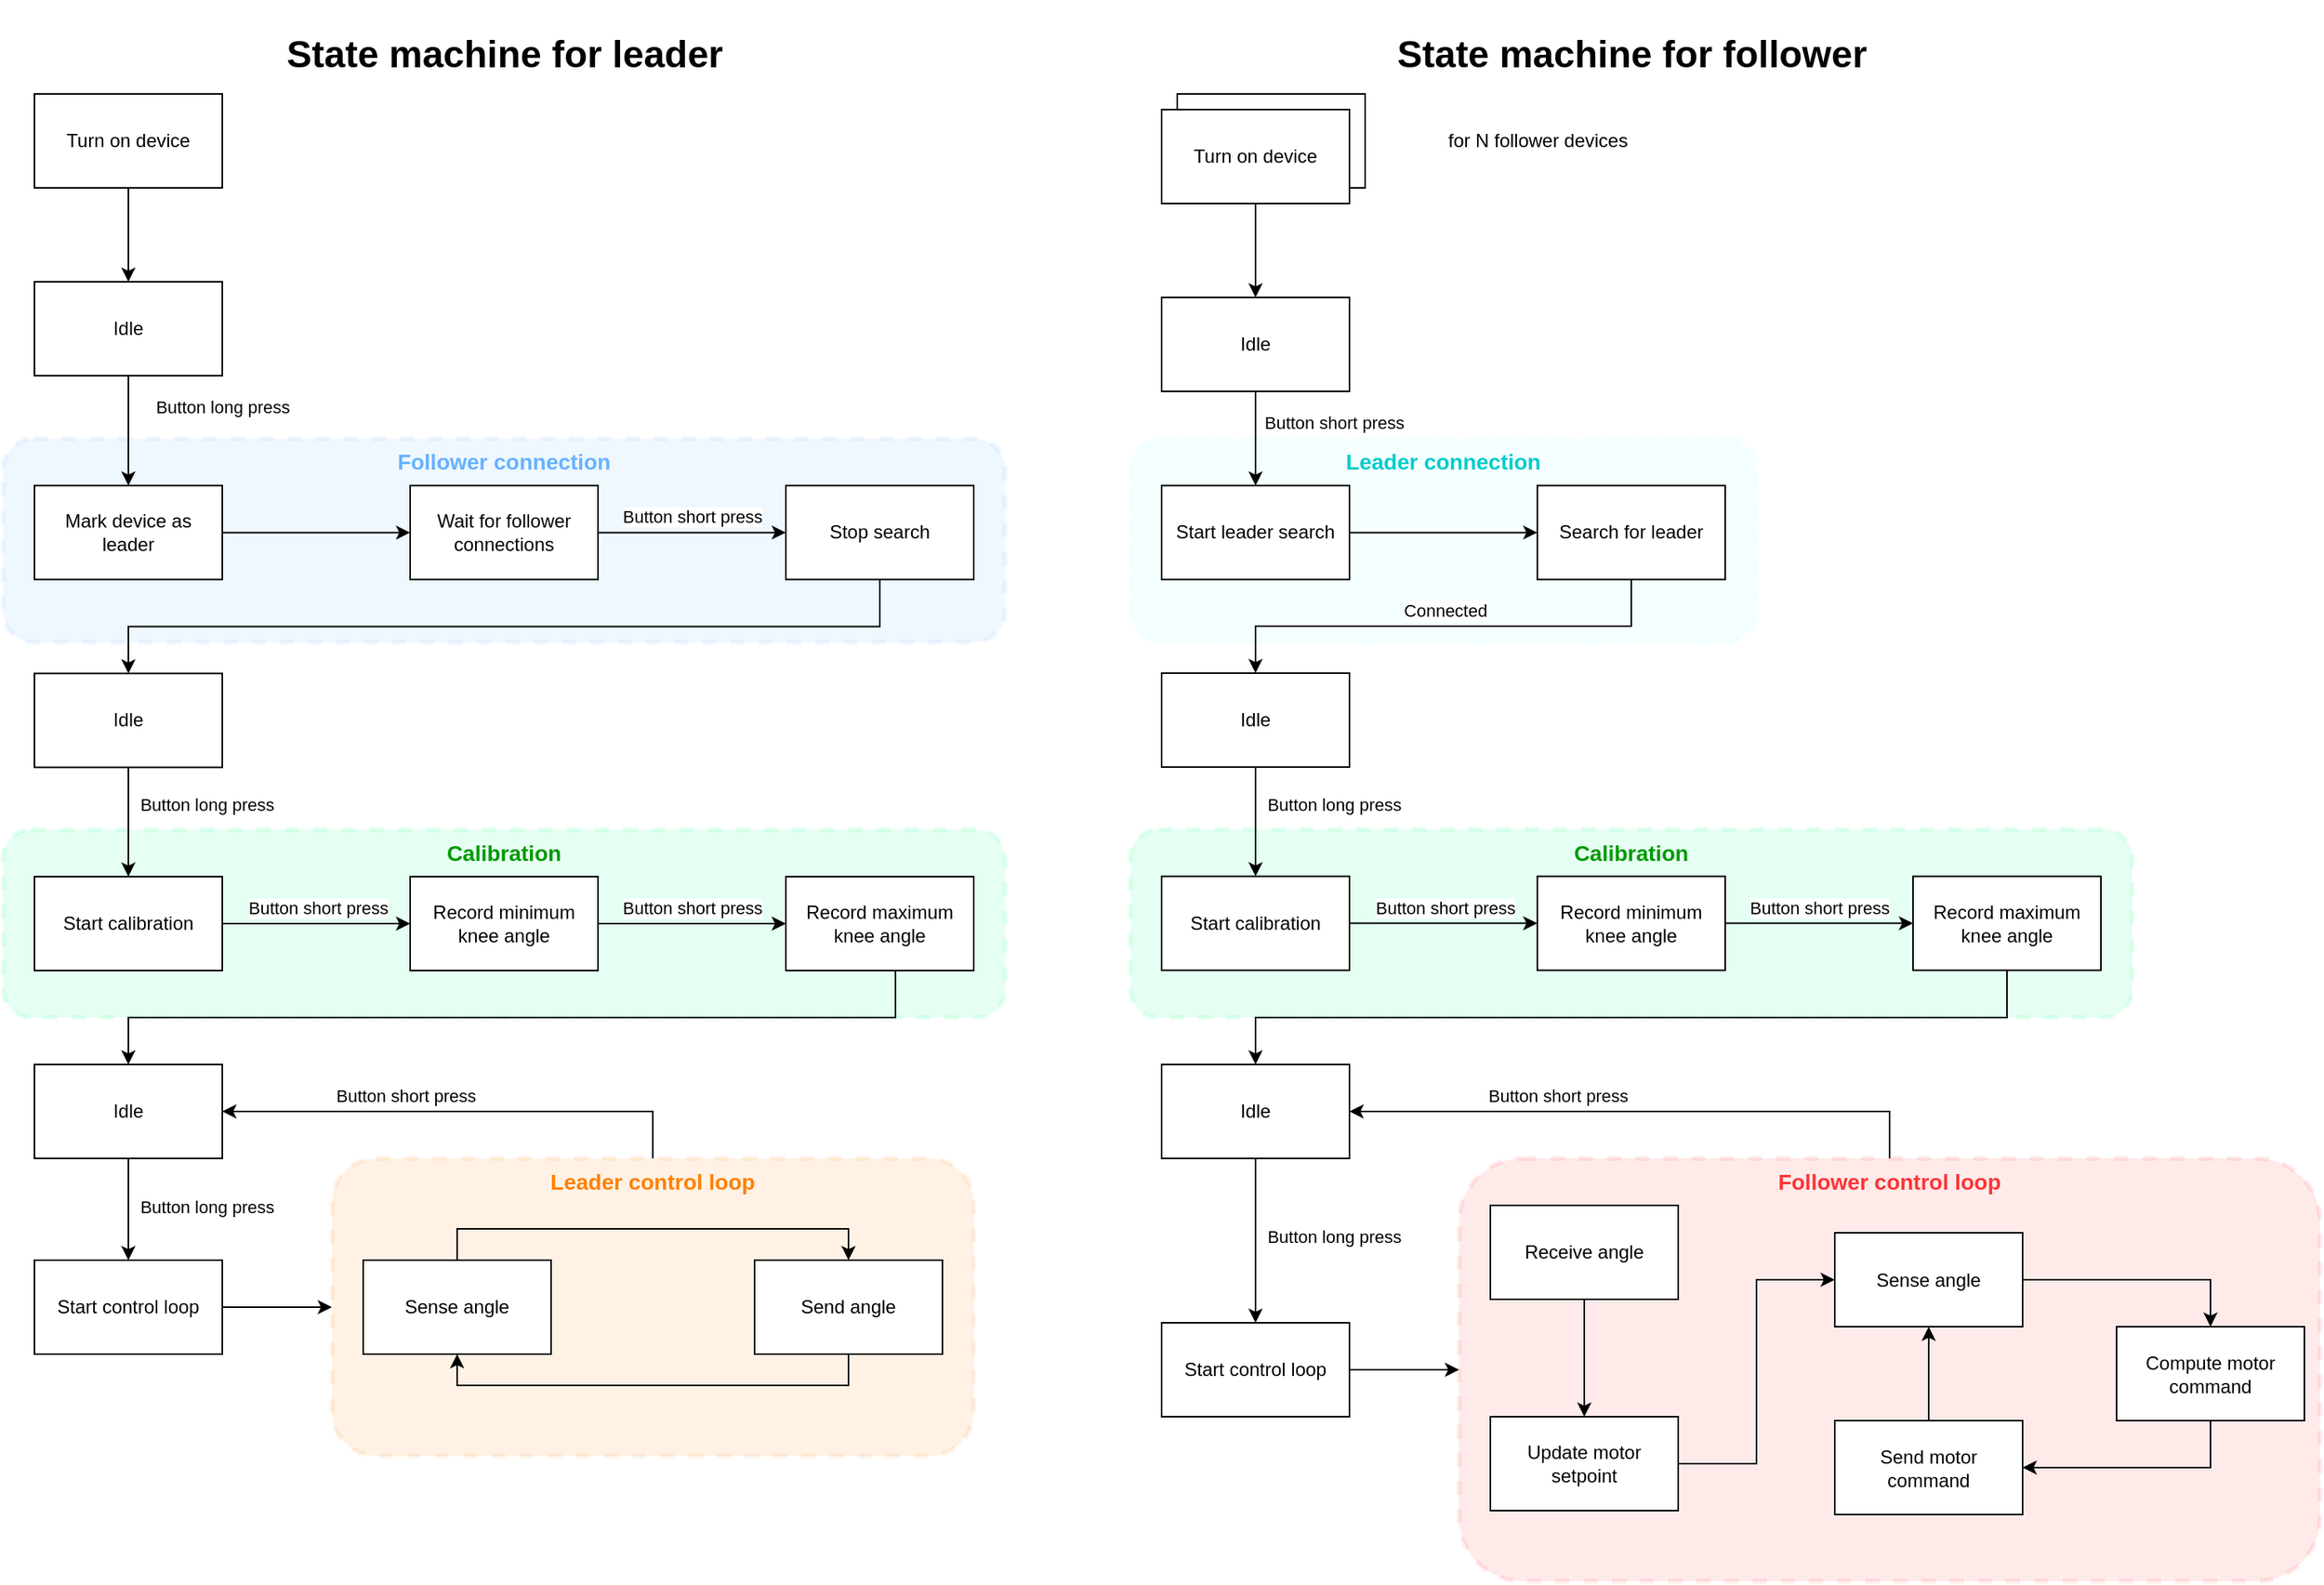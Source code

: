 <mxfile version="22.0.3" type="device">
  <diagram name="Page-1" id="IgUF1jcxgYWmmzJTOZf6">
    <mxGraphModel dx="1434" dy="844" grid="1" gridSize="10" guides="1" tooltips="1" connect="1" arrows="1" fold="1" page="1" pageScale="1" pageWidth="1600" pageHeight="900" math="0" shadow="0">
      <root>
        <mxCell id="0" />
        <mxCell id="1" parent="0" />
        <mxCell id="MhkVD2e0WY2l8JwFdNr9-91" value="Follower control loop" style="rounded=1;whiteSpace=wrap;html=1;fillColor=#FF3333;strokeColor=#FF3333;strokeWidth=3;dashed=1;align=center;verticalAlign=top;fontStyle=1;fontSize=14;fontColor=#FF3333;fillStyle=auto;glass=0;shadow=0;opacity=10;" parent="1" vertex="1">
          <mxGeometry x="990" y="760" width="550" height="270" as="geometry" />
        </mxCell>
        <mxCell id="MhkVD2e0WY2l8JwFdNr9-88" value="&lt;font&gt;Leader connection&lt;/font&gt;" style="rounded=1;whiteSpace=wrap;html=1;fillColor=#99FFFF;strokeColor=#99FFFF;strokeWidth=3;dashed=1;align=center;verticalAlign=top;fontStyle=1;fontSize=14;fontColor=#00CCCC;fillStyle=auto;glass=0;shadow=0;opacity=10;" parent="1" vertex="1">
          <mxGeometry x="780" y="300.19" width="400" height="130" as="geometry" />
        </mxCell>
        <mxCell id="MhkVD2e0WY2l8JwFdNr9-58" value="&lt;font color=&quot;#009900&quot;&gt;Calibration&lt;/font&gt;" style="rounded=1;whiteSpace=wrap;html=1;fillColor=#00FF80;strokeColor=#00FF80;strokeWidth=3;dashed=1;align=center;verticalAlign=top;fontStyle=1;fontSize=14;fontColor=#00FF80;fillStyle=auto;glass=0;shadow=0;opacity=10;" parent="1" vertex="1">
          <mxGeometry x="60" y="550" width="640" height="120" as="geometry" />
        </mxCell>
        <mxCell id="MhkVD2e0WY2l8JwFdNr9-60" value="&lt;font color=&quot;#66b2ff&quot;&gt;Follower connection&lt;/font&gt;" style="rounded=1;whiteSpace=wrap;html=1;fillColor=#66B2FF;strokeColor=#66B2FF;strokeWidth=3;dashed=1;align=center;verticalAlign=top;fontStyle=1;fontSize=14;fontColor=#00FF80;fillStyle=auto;glass=0;shadow=0;opacity=10;" parent="1" vertex="1">
          <mxGeometry x="60" y="300.19" width="640" height="130" as="geometry" />
        </mxCell>
        <mxCell id="MhkVD2e0WY2l8JwFdNr9-62" style="edgeStyle=orthogonalEdgeStyle;rounded=0;orthogonalLoop=1;jettySize=auto;html=1;entryX=1;entryY=0.5;entryDx=0;entryDy=0;exitX=0.5;exitY=0;exitDx=0;exitDy=0;" parent="1" source="MhkVD2e0WY2l8JwFdNr9-55" target="MhkVD2e0WY2l8JwFdNr9-40" edge="1">
          <mxGeometry relative="1" as="geometry">
            <Array as="points">
              <mxPoint x="475" y="730" />
            </Array>
          </mxGeometry>
        </mxCell>
        <mxCell id="MhkVD2e0WY2l8JwFdNr9-64" value="Button short press" style="edgeLabel;html=1;align=center;verticalAlign=middle;resizable=0;points=[];" parent="MhkVD2e0WY2l8JwFdNr9-62" vertex="1" connectable="0">
          <mxGeometry x="0.566" y="5" relative="1" as="geometry">
            <mxPoint x="51" y="-15" as="offset" />
          </mxGeometry>
        </mxCell>
        <mxCell id="MhkVD2e0WY2l8JwFdNr9-55" value="Leader control loop" style="rounded=1;whiteSpace=wrap;html=1;fillColor=#FF8000;strokeColor=#FF8000;strokeWidth=3;dashed=1;align=center;verticalAlign=top;fontStyle=1;fontSize=14;fontColor=#FF8000;fillStyle=auto;glass=0;shadow=0;opacity=10;" parent="1" vertex="1">
          <mxGeometry x="270" y="760" width="410" height="190" as="geometry" />
        </mxCell>
        <mxCell id="MhkVD2e0WY2l8JwFdNr9-6" value="for N follower devices" style="text;html=1;align=center;verticalAlign=middle;resizable=0;points=[];autosize=1;strokeColor=none;fillColor=none;" parent="1" vertex="1">
          <mxGeometry x="970" y="95" width="140" height="30" as="geometry" />
        </mxCell>
        <mxCell id="MhkVD2e0WY2l8JwFdNr9-8" value="Turn on device" style="rounded=0;whiteSpace=wrap;html=1;" parent="1" vertex="1">
          <mxGeometry x="810" y="80" width="120" height="60" as="geometry" />
        </mxCell>
        <mxCell id="MhkVD2e0WY2l8JwFdNr9-69" style="edgeStyle=orthogonalEdgeStyle;rounded=0;orthogonalLoop=1;jettySize=auto;html=1;entryX=0.5;entryY=0;entryDx=0;entryDy=0;" parent="1" source="MhkVD2e0WY2l8JwFdNr9-7" target="MhkVD2e0WY2l8JwFdNr9-68" edge="1">
          <mxGeometry relative="1" as="geometry" />
        </mxCell>
        <mxCell id="MhkVD2e0WY2l8JwFdNr9-7" value="Turn on device" style="rounded=0;whiteSpace=wrap;html=1;" parent="1" vertex="1">
          <mxGeometry x="800" y="90" width="120" height="60" as="geometry" />
        </mxCell>
        <mxCell id="MhkVD2e0WY2l8JwFdNr9-43" style="edgeStyle=orthogonalEdgeStyle;rounded=0;orthogonalLoop=1;jettySize=auto;html=1;entryX=0.5;entryY=0;entryDx=0;entryDy=0;" parent="1" source="MhkVD2e0WY2l8JwFdNr9-4" target="MhkVD2e0WY2l8JwFdNr9-42" edge="1">
          <mxGeometry relative="1" as="geometry" />
        </mxCell>
        <mxCell id="MhkVD2e0WY2l8JwFdNr9-4" value="Turn on device" style="rounded=0;whiteSpace=wrap;html=1;" parent="1" vertex="1">
          <mxGeometry x="80" y="80" width="120" height="60" as="geometry" />
        </mxCell>
        <mxCell id="MhkVD2e0WY2l8JwFdNr9-20" style="edgeStyle=orthogonalEdgeStyle;rounded=0;orthogonalLoop=1;jettySize=auto;html=1;" parent="1" source="MhkVD2e0WY2l8JwFdNr9-9" target="MhkVD2e0WY2l8JwFdNr9-18" edge="1">
          <mxGeometry relative="1" as="geometry" />
        </mxCell>
        <mxCell id="MhkVD2e0WY2l8JwFdNr9-9" value="Mark device as&lt;br&gt;leader" style="rounded=0;whiteSpace=wrap;html=1;" parent="1" vertex="1">
          <mxGeometry x="80" y="330.19" width="120" height="60" as="geometry" />
        </mxCell>
        <mxCell id="MhkVD2e0WY2l8JwFdNr9-10" value="&lt;h1&gt;&lt;b&gt;State machine for leader&lt;/b&gt;&lt;/h1&gt;" style="text;html=1;align=center;verticalAlign=middle;resizable=0;points=[];autosize=1;strokeColor=none;fillColor=none;" parent="1" vertex="1">
          <mxGeometry x="230" y="20" width="300" height="70" as="geometry" />
        </mxCell>
        <mxCell id="MhkVD2e0WY2l8JwFdNr9-22" style="edgeStyle=orthogonalEdgeStyle;rounded=0;orthogonalLoop=1;jettySize=auto;html=1;entryX=0;entryY=0.5;entryDx=0;entryDy=0;" parent="1" source="MhkVD2e0WY2l8JwFdNr9-18" target="MhkVD2e0WY2l8JwFdNr9-21" edge="1">
          <mxGeometry relative="1" as="geometry" />
        </mxCell>
        <mxCell id="MhkVD2e0WY2l8JwFdNr9-23" value="Button short press" style="edgeLabel;html=1;align=center;verticalAlign=middle;resizable=0;points=[];" parent="MhkVD2e0WY2l8JwFdNr9-22" vertex="1" connectable="0">
          <mxGeometry x="0.253" y="-2" relative="1" as="geometry">
            <mxPoint x="-15" y="-12" as="offset" />
          </mxGeometry>
        </mxCell>
        <mxCell id="MhkVD2e0WY2l8JwFdNr9-18" value="Wait for follower connections" style="rounded=0;whiteSpace=wrap;html=1;" parent="1" vertex="1">
          <mxGeometry x="320" y="330.19" width="120" height="60" as="geometry" />
        </mxCell>
        <mxCell id="MhkVD2e0WY2l8JwFdNr9-47" style="edgeStyle=orthogonalEdgeStyle;rounded=0;orthogonalLoop=1;jettySize=auto;html=1;exitX=0.5;exitY=1;exitDx=0;exitDy=0;" parent="1" source="MhkVD2e0WY2l8JwFdNr9-21" target="MhkVD2e0WY2l8JwFdNr9-46" edge="1">
          <mxGeometry relative="1" as="geometry">
            <Array as="points">
              <mxPoint x="620" y="420.19" />
              <mxPoint x="140" y="420.19" />
            </Array>
          </mxGeometry>
        </mxCell>
        <mxCell id="MhkVD2e0WY2l8JwFdNr9-21" value="Stop search" style="rounded=0;whiteSpace=wrap;html=1;" parent="1" vertex="1">
          <mxGeometry x="560" y="330.19" width="120" height="60" as="geometry" />
        </mxCell>
        <mxCell id="MhkVD2e0WY2l8JwFdNr9-24" value="&lt;h1&gt;&lt;b&gt;State machine for follower&lt;/b&gt;&lt;/h1&gt;" style="text;html=1;align=center;verticalAlign=middle;resizable=0;points=[];autosize=1;strokeColor=none;fillColor=none;" parent="1" vertex="1">
          <mxGeometry x="940" y="20" width="320" height="70" as="geometry" />
        </mxCell>
        <mxCell id="MhkVD2e0WY2l8JwFdNr9-29" style="edgeStyle=orthogonalEdgeStyle;rounded=0;orthogonalLoop=1;jettySize=auto;html=1;entryX=0.5;entryY=0;entryDx=0;entryDy=0;exitX=0.5;exitY=0;exitDx=0;exitDy=0;" parent="1" source="MhkVD2e0WY2l8JwFdNr9-27" target="MhkVD2e0WY2l8JwFdNr9-28" edge="1">
          <mxGeometry relative="1" as="geometry">
            <mxPoint x="620" y="1015" as="targetPoint" />
            <Array as="points">
              <mxPoint x="350" y="805" />
              <mxPoint x="600" y="805" />
            </Array>
          </mxGeometry>
        </mxCell>
        <mxCell id="MhkVD2e0WY2l8JwFdNr9-27" value="Sense angle" style="rounded=0;whiteSpace=wrap;html=1;" parent="1" vertex="1">
          <mxGeometry x="290" y="825" width="120" height="60" as="geometry" />
        </mxCell>
        <mxCell id="MhkVD2e0WY2l8JwFdNr9-57" style="edgeStyle=orthogonalEdgeStyle;rounded=0;orthogonalLoop=1;jettySize=auto;html=1;entryX=0.5;entryY=1;entryDx=0;entryDy=0;exitX=0.5;exitY=1;exitDx=0;exitDy=0;" parent="1" source="MhkVD2e0WY2l8JwFdNr9-28" target="MhkVD2e0WY2l8JwFdNr9-27" edge="1">
          <mxGeometry relative="1" as="geometry" />
        </mxCell>
        <mxCell id="MhkVD2e0WY2l8JwFdNr9-28" value="Send angle" style="rounded=0;whiteSpace=wrap;html=1;" parent="1" vertex="1">
          <mxGeometry x="540" y="825" width="120" height="60" as="geometry" />
        </mxCell>
        <mxCell id="MhkVD2e0WY2l8JwFdNr9-35" style="edgeStyle=orthogonalEdgeStyle;rounded=0;orthogonalLoop=1;jettySize=auto;html=1;entryX=0;entryY=0.5;entryDx=0;entryDy=0;" parent="1" source="MhkVD2e0WY2l8JwFdNr9-31" target="MhkVD2e0WY2l8JwFdNr9-34" edge="1">
          <mxGeometry relative="1" as="geometry" />
        </mxCell>
        <mxCell id="MhkVD2e0WY2l8JwFdNr9-36" value="Button short press" style="edgeLabel;html=1;align=center;verticalAlign=middle;resizable=0;points=[];" parent="MhkVD2e0WY2l8JwFdNr9-35" vertex="1" connectable="0">
          <mxGeometry x="0.022" y="-1" relative="1" as="geometry">
            <mxPoint x="-1" y="-11" as="offset" />
          </mxGeometry>
        </mxCell>
        <mxCell id="MhkVD2e0WY2l8JwFdNr9-31" value="Start calibration" style="rounded=0;whiteSpace=wrap;html=1;" parent="1" vertex="1">
          <mxGeometry x="80" y="580" width="120" height="60" as="geometry" />
        </mxCell>
        <mxCell id="MhkVD2e0WY2l8JwFdNr9-37" style="edgeStyle=orthogonalEdgeStyle;rounded=0;orthogonalLoop=1;jettySize=auto;html=1;entryX=0;entryY=0.5;entryDx=0;entryDy=0;" parent="1" source="MhkVD2e0WY2l8JwFdNr9-34" target="MhkVD2e0WY2l8JwFdNr9-38" edge="1">
          <mxGeometry relative="1" as="geometry">
            <mxPoint x="540" y="660" as="targetPoint" />
          </mxGeometry>
        </mxCell>
        <mxCell id="MhkVD2e0WY2l8JwFdNr9-39" value="Button short press" style="edgeLabel;html=1;align=center;verticalAlign=middle;resizable=0;points=[];" parent="MhkVD2e0WY2l8JwFdNr9-37" vertex="1" connectable="0">
          <mxGeometry x="-0.266" y="-3" relative="1" as="geometry">
            <mxPoint x="16" y="-13" as="offset" />
          </mxGeometry>
        </mxCell>
        <mxCell id="MhkVD2e0WY2l8JwFdNr9-34" value="Record minimum knee angle" style="rounded=0;whiteSpace=wrap;html=1;" parent="1" vertex="1">
          <mxGeometry x="320" y="580" width="120" height="60" as="geometry" />
        </mxCell>
        <mxCell id="MhkVD2e0WY2l8JwFdNr9-41" style="edgeStyle=orthogonalEdgeStyle;rounded=0;orthogonalLoop=1;jettySize=auto;html=1;entryX=0.5;entryY=0;entryDx=0;entryDy=0;" parent="1" source="MhkVD2e0WY2l8JwFdNr9-38" target="MhkVD2e0WY2l8JwFdNr9-40" edge="1">
          <mxGeometry relative="1" as="geometry">
            <Array as="points">
              <mxPoint x="630" y="670" />
              <mxPoint x="140" y="670" />
            </Array>
          </mxGeometry>
        </mxCell>
        <mxCell id="MhkVD2e0WY2l8JwFdNr9-38" value="Record maximum knee angle" style="rounded=0;whiteSpace=wrap;html=1;" parent="1" vertex="1">
          <mxGeometry x="560" y="580" width="120" height="60" as="geometry" />
        </mxCell>
        <mxCell id="MhkVD2e0WY2l8JwFdNr9-52" style="edgeStyle=orthogonalEdgeStyle;rounded=0;orthogonalLoop=1;jettySize=auto;html=1;entryX=0.5;entryY=0;entryDx=0;entryDy=0;exitX=0.5;exitY=1;exitDx=0;exitDy=0;" parent="1" source="MhkVD2e0WY2l8JwFdNr9-40" target="MhkVD2e0WY2l8JwFdNr9-51" edge="1">
          <mxGeometry relative="1" as="geometry">
            <mxPoint x="140" y="805.0" as="sourcePoint" />
          </mxGeometry>
        </mxCell>
        <mxCell id="MhkVD2e0WY2l8JwFdNr9-53" value="Button long press" style="edgeLabel;html=1;align=center;verticalAlign=middle;resizable=0;points=[];" parent="MhkVD2e0WY2l8JwFdNr9-52" vertex="1" connectable="0">
          <mxGeometry x="-0.046" y="2" relative="1" as="geometry">
            <mxPoint x="48" as="offset" />
          </mxGeometry>
        </mxCell>
        <mxCell id="MhkVD2e0WY2l8JwFdNr9-40" value="Idle" style="rounded=0;whiteSpace=wrap;html=1;" parent="1" vertex="1">
          <mxGeometry x="80" y="700" width="120" height="60" as="geometry" />
        </mxCell>
        <mxCell id="MhkVD2e0WY2l8JwFdNr9-44" style="edgeStyle=orthogonalEdgeStyle;rounded=0;orthogonalLoop=1;jettySize=auto;html=1;entryX=0.5;entryY=0;entryDx=0;entryDy=0;" parent="1" source="MhkVD2e0WY2l8JwFdNr9-42" target="MhkVD2e0WY2l8JwFdNr9-9" edge="1">
          <mxGeometry relative="1" as="geometry" />
        </mxCell>
        <mxCell id="MhkVD2e0WY2l8JwFdNr9-45" value="Button long press" style="edgeLabel;html=1;align=center;verticalAlign=middle;resizable=0;points=[];" parent="MhkVD2e0WY2l8JwFdNr9-44" vertex="1" connectable="0">
          <mxGeometry x="-0.192" y="-1" relative="1" as="geometry">
            <mxPoint x="61" y="-9" as="offset" />
          </mxGeometry>
        </mxCell>
        <mxCell id="MhkVD2e0WY2l8JwFdNr9-42" value="Idle" style="rounded=0;whiteSpace=wrap;html=1;" parent="1" vertex="1">
          <mxGeometry x="80" y="200" width="120" height="60" as="geometry" />
        </mxCell>
        <mxCell id="MhkVD2e0WY2l8JwFdNr9-48" style="edgeStyle=orthogonalEdgeStyle;rounded=0;orthogonalLoop=1;jettySize=auto;html=1;entryX=0.5;entryY=0;entryDx=0;entryDy=0;" parent="1" source="MhkVD2e0WY2l8JwFdNr9-46" target="MhkVD2e0WY2l8JwFdNr9-31" edge="1">
          <mxGeometry relative="1" as="geometry" />
        </mxCell>
        <mxCell id="MhkVD2e0WY2l8JwFdNr9-49" value="Button long press" style="edgeLabel;html=1;align=center;verticalAlign=middle;resizable=0;points=[];" parent="MhkVD2e0WY2l8JwFdNr9-48" vertex="1" connectable="0">
          <mxGeometry x="0.284" y="1" relative="1" as="geometry">
            <mxPoint x="49" y="-21" as="offset" />
          </mxGeometry>
        </mxCell>
        <mxCell id="MhkVD2e0WY2l8JwFdNr9-46" value="Idle" style="rounded=0;whiteSpace=wrap;html=1;" parent="1" vertex="1">
          <mxGeometry x="80" y="450.19" width="120" height="60" as="geometry" />
        </mxCell>
        <mxCell id="MhkVD2e0WY2l8JwFdNr9-54" style="edgeStyle=orthogonalEdgeStyle;rounded=0;orthogonalLoop=1;jettySize=auto;html=1;entryX=0;entryY=0.5;entryDx=0;entryDy=0;" parent="1" source="MhkVD2e0WY2l8JwFdNr9-51" target="MhkVD2e0WY2l8JwFdNr9-55" edge="1">
          <mxGeometry relative="1" as="geometry">
            <mxPoint x="260" y="855" as="targetPoint" />
          </mxGeometry>
        </mxCell>
        <mxCell id="MhkVD2e0WY2l8JwFdNr9-51" value="Start control loop" style="rounded=0;whiteSpace=wrap;html=1;" parent="1" vertex="1">
          <mxGeometry x="80" y="825" width="120" height="60" as="geometry" />
        </mxCell>
        <mxCell id="MhkVD2e0WY2l8JwFdNr9-71" style="edgeStyle=orthogonalEdgeStyle;rounded=0;orthogonalLoop=1;jettySize=auto;html=1;" parent="1" source="MhkVD2e0WY2l8JwFdNr9-68" target="MhkVD2e0WY2l8JwFdNr9-70" edge="1">
          <mxGeometry relative="1" as="geometry" />
        </mxCell>
        <mxCell id="MhkVD2e0WY2l8JwFdNr9-73" value="Button short press" style="edgeLabel;html=1;align=center;verticalAlign=middle;resizable=0;points=[];" parent="MhkVD2e0WY2l8JwFdNr9-71" vertex="1" connectable="0">
          <mxGeometry x="-0.022" y="1" relative="1" as="geometry">
            <mxPoint x="49" y="-10" as="offset" />
          </mxGeometry>
        </mxCell>
        <mxCell id="MhkVD2e0WY2l8JwFdNr9-68" value="Idle" style="rounded=0;whiteSpace=wrap;html=1;" parent="1" vertex="1">
          <mxGeometry x="800" y="210" width="120" height="60" as="geometry" />
        </mxCell>
        <mxCell id="MhkVD2e0WY2l8JwFdNr9-86" style="edgeStyle=orthogonalEdgeStyle;rounded=0;orthogonalLoop=1;jettySize=auto;html=1;entryX=0;entryY=0.5;entryDx=0;entryDy=0;" parent="1" source="MhkVD2e0WY2l8JwFdNr9-70" target="MhkVD2e0WY2l8JwFdNr9-72" edge="1">
          <mxGeometry relative="1" as="geometry" />
        </mxCell>
        <mxCell id="MhkVD2e0WY2l8JwFdNr9-70" value="Start leader search" style="rounded=0;whiteSpace=wrap;html=1;" parent="1" vertex="1">
          <mxGeometry x="800" y="330.19" width="120" height="60" as="geometry" />
        </mxCell>
        <mxCell id="MhkVD2e0WY2l8JwFdNr9-85" style="edgeStyle=orthogonalEdgeStyle;rounded=0;orthogonalLoop=1;jettySize=auto;html=1;entryX=0.5;entryY=0;entryDx=0;entryDy=0;" parent="1" source="MhkVD2e0WY2l8JwFdNr9-72" target="MhkVD2e0WY2l8JwFdNr9-84" edge="1">
          <mxGeometry relative="1" as="geometry">
            <Array as="points">
              <mxPoint x="1100" y="420" />
              <mxPoint x="860" y="420" />
            </Array>
          </mxGeometry>
        </mxCell>
        <mxCell id="MhkVD2e0WY2l8JwFdNr9-87" value="Connected" style="edgeLabel;html=1;align=center;verticalAlign=middle;resizable=0;points=[];" parent="MhkVD2e0WY2l8JwFdNr9-85" vertex="1" connectable="0">
          <mxGeometry x="-0.203" y="1" relative="1" as="geometry">
            <mxPoint x="-30" y="-11" as="offset" />
          </mxGeometry>
        </mxCell>
        <mxCell id="MhkVD2e0WY2l8JwFdNr9-72" value="Search for leader" style="rounded=0;whiteSpace=wrap;html=1;" parent="1" vertex="1">
          <mxGeometry x="1040" y="330.19" width="120" height="60" as="geometry" />
        </mxCell>
        <mxCell id="MhkVD2e0WY2l8JwFdNr9-74" value="&lt;font color=&quot;#009900&quot;&gt;Calibration&lt;/font&gt;" style="rounded=1;whiteSpace=wrap;html=1;fillColor=#00FF80;strokeColor=#00FF80;strokeWidth=3;dashed=1;align=center;verticalAlign=top;fontStyle=1;fontSize=14;fontColor=#00FF80;fillStyle=auto;glass=0;shadow=0;opacity=10;" parent="1" vertex="1">
          <mxGeometry x="780" y="549.81" width="640" height="120.19" as="geometry" />
        </mxCell>
        <mxCell id="MhkVD2e0WY2l8JwFdNr9-75" style="edgeStyle=orthogonalEdgeStyle;rounded=0;orthogonalLoop=1;jettySize=auto;html=1;entryX=0;entryY=0.5;entryDx=0;entryDy=0;" parent="1" source="MhkVD2e0WY2l8JwFdNr9-77" target="MhkVD2e0WY2l8JwFdNr9-80" edge="1">
          <mxGeometry relative="1" as="geometry" />
        </mxCell>
        <mxCell id="MhkVD2e0WY2l8JwFdNr9-76" value="Button short press" style="edgeLabel;html=1;align=center;verticalAlign=middle;resizable=0;points=[];" parent="MhkVD2e0WY2l8JwFdNr9-75" vertex="1" connectable="0">
          <mxGeometry x="0.022" y="-1" relative="1" as="geometry">
            <mxPoint x="-1" y="-11" as="offset" />
          </mxGeometry>
        </mxCell>
        <mxCell id="MhkVD2e0WY2l8JwFdNr9-77" value="Start calibration" style="rounded=0;whiteSpace=wrap;html=1;" parent="1" vertex="1">
          <mxGeometry x="800" y="579.81" width="120" height="60" as="geometry" />
        </mxCell>
        <mxCell id="MhkVD2e0WY2l8JwFdNr9-78" style="edgeStyle=orthogonalEdgeStyle;rounded=0;orthogonalLoop=1;jettySize=auto;html=1;entryX=0;entryY=0.5;entryDx=0;entryDy=0;" parent="1" source="MhkVD2e0WY2l8JwFdNr9-80" target="MhkVD2e0WY2l8JwFdNr9-81" edge="1">
          <mxGeometry relative="1" as="geometry">
            <mxPoint x="1260" y="659.81" as="targetPoint" />
          </mxGeometry>
        </mxCell>
        <mxCell id="MhkVD2e0WY2l8JwFdNr9-79" value="Button short press" style="edgeLabel;html=1;align=center;verticalAlign=middle;resizable=0;points=[];" parent="MhkVD2e0WY2l8JwFdNr9-78" vertex="1" connectable="0">
          <mxGeometry x="-0.266" y="-3" relative="1" as="geometry">
            <mxPoint x="16" y="-13" as="offset" />
          </mxGeometry>
        </mxCell>
        <mxCell id="MhkVD2e0WY2l8JwFdNr9-80" value="Record minimum knee angle" style="rounded=0;whiteSpace=wrap;html=1;" parent="1" vertex="1">
          <mxGeometry x="1040" y="579.81" width="120" height="60" as="geometry" />
        </mxCell>
        <mxCell id="MhkVD2e0WY2l8JwFdNr9-101" style="edgeStyle=orthogonalEdgeStyle;rounded=0;orthogonalLoop=1;jettySize=auto;html=1;entryX=0.5;entryY=0;entryDx=0;entryDy=0;" parent="1" source="MhkVD2e0WY2l8JwFdNr9-81" target="MhkVD2e0WY2l8JwFdNr9-98" edge="1">
          <mxGeometry relative="1" as="geometry">
            <Array as="points">
              <mxPoint x="1340" y="670" />
              <mxPoint x="860" y="670" />
            </Array>
          </mxGeometry>
        </mxCell>
        <mxCell id="MhkVD2e0WY2l8JwFdNr9-81" value="Record maximum knee angle" style="rounded=0;whiteSpace=wrap;html=1;" parent="1" vertex="1">
          <mxGeometry x="1280" y="579.81" width="120" height="60" as="geometry" />
        </mxCell>
        <mxCell id="MhkVD2e0WY2l8JwFdNr9-82" style="edgeStyle=orthogonalEdgeStyle;rounded=0;orthogonalLoop=1;jettySize=auto;html=1;entryX=0.5;entryY=0;entryDx=0;entryDy=0;" parent="1" source="MhkVD2e0WY2l8JwFdNr9-84" target="MhkVD2e0WY2l8JwFdNr9-77" edge="1">
          <mxGeometry relative="1" as="geometry" />
        </mxCell>
        <mxCell id="MhkVD2e0WY2l8JwFdNr9-83" value="Button long press" style="edgeLabel;html=1;align=center;verticalAlign=middle;resizable=0;points=[];" parent="MhkVD2e0WY2l8JwFdNr9-82" vertex="1" connectable="0">
          <mxGeometry x="0.284" y="1" relative="1" as="geometry">
            <mxPoint x="49" y="-21" as="offset" />
          </mxGeometry>
        </mxCell>
        <mxCell id="MhkVD2e0WY2l8JwFdNr9-84" value="Idle" style="rounded=0;whiteSpace=wrap;html=1;" parent="1" vertex="1">
          <mxGeometry x="800" y="450" width="120" height="60" as="geometry" />
        </mxCell>
        <mxCell id="MhkVD2e0WY2l8JwFdNr9-89" style="edgeStyle=orthogonalEdgeStyle;rounded=0;orthogonalLoop=1;jettySize=auto;html=1;entryX=1;entryY=0.5;entryDx=0;entryDy=0;exitX=0.5;exitY=0;exitDx=0;exitDy=0;" parent="1" source="MhkVD2e0WY2l8JwFdNr9-91" target="MhkVD2e0WY2l8JwFdNr9-98" edge="1">
          <mxGeometry relative="1" as="geometry">
            <Array as="points">
              <mxPoint x="1265" y="730" />
            </Array>
          </mxGeometry>
        </mxCell>
        <mxCell id="MhkVD2e0WY2l8JwFdNr9-90" value="Button short press" style="edgeLabel;html=1;align=center;verticalAlign=middle;resizable=0;points=[];" parent="MhkVD2e0WY2l8JwFdNr9-89" vertex="1" connectable="0">
          <mxGeometry x="0.566" y="5" relative="1" as="geometry">
            <mxPoint x="51" y="-15" as="offset" />
          </mxGeometry>
        </mxCell>
        <mxCell id="MhkVD2e0WY2l8JwFdNr9-108" style="edgeStyle=orthogonalEdgeStyle;rounded=0;orthogonalLoop=1;jettySize=auto;html=1;entryX=0.5;entryY=0;entryDx=0;entryDy=0;exitX=1;exitY=0.5;exitDx=0;exitDy=0;" parent="1" source="MhkVD2e0WY2l8JwFdNr9-93" target="MhkVD2e0WY2l8JwFdNr9-110" edge="1">
          <mxGeometry relative="1" as="geometry" />
        </mxCell>
        <mxCell id="MhkVD2e0WY2l8JwFdNr9-93" value="Sense angle" style="rounded=0;whiteSpace=wrap;html=1;" parent="1" vertex="1">
          <mxGeometry x="1230" y="807.5" width="120" height="60" as="geometry" />
        </mxCell>
        <mxCell id="MhkVD2e0WY2l8JwFdNr9-105" style="edgeStyle=orthogonalEdgeStyle;rounded=0;orthogonalLoop=1;jettySize=auto;html=1;entryX=0.5;entryY=0;entryDx=0;entryDy=0;" parent="1" source="MhkVD2e0WY2l8JwFdNr9-95" target="MhkVD2e0WY2l8JwFdNr9-102" edge="1">
          <mxGeometry relative="1" as="geometry" />
        </mxCell>
        <mxCell id="MhkVD2e0WY2l8JwFdNr9-95" value="Receive angle" style="rounded=0;whiteSpace=wrap;html=1;" parent="1" vertex="1">
          <mxGeometry x="1010" y="790" width="120" height="60" as="geometry" />
        </mxCell>
        <mxCell id="MhkVD2e0WY2l8JwFdNr9-96" style="edgeStyle=orthogonalEdgeStyle;rounded=0;orthogonalLoop=1;jettySize=auto;html=1;entryX=0.5;entryY=0;entryDx=0;entryDy=0;exitX=0.5;exitY=1;exitDx=0;exitDy=0;" parent="1" source="MhkVD2e0WY2l8JwFdNr9-98" target="MhkVD2e0WY2l8JwFdNr9-100" edge="1">
          <mxGeometry relative="1" as="geometry">
            <mxPoint x="860" y="805.0" as="sourcePoint" />
          </mxGeometry>
        </mxCell>
        <mxCell id="MhkVD2e0WY2l8JwFdNr9-97" value="Button long press" style="edgeLabel;html=1;align=center;verticalAlign=middle;resizable=0;points=[];" parent="MhkVD2e0WY2l8JwFdNr9-96" vertex="1" connectable="0">
          <mxGeometry x="-0.046" y="2" relative="1" as="geometry">
            <mxPoint x="48" as="offset" />
          </mxGeometry>
        </mxCell>
        <mxCell id="MhkVD2e0WY2l8JwFdNr9-98" value="Idle" style="rounded=0;whiteSpace=wrap;html=1;" parent="1" vertex="1">
          <mxGeometry x="800" y="700" width="120" height="60" as="geometry" />
        </mxCell>
        <mxCell id="MhkVD2e0WY2l8JwFdNr9-99" style="edgeStyle=orthogonalEdgeStyle;rounded=0;orthogonalLoop=1;jettySize=auto;html=1;" parent="1" source="MhkVD2e0WY2l8JwFdNr9-100" target="MhkVD2e0WY2l8JwFdNr9-91" edge="1">
          <mxGeometry relative="1" as="geometry">
            <mxPoint x="1010" y="855" as="targetPoint" />
          </mxGeometry>
        </mxCell>
        <mxCell id="MhkVD2e0WY2l8JwFdNr9-100" value="Start control loop" style="rounded=0;whiteSpace=wrap;html=1;" parent="1" vertex="1">
          <mxGeometry x="800" y="865" width="120" height="60" as="geometry" />
        </mxCell>
        <mxCell id="MhkVD2e0WY2l8JwFdNr9-114" style="edgeStyle=orthogonalEdgeStyle;rounded=0;orthogonalLoop=1;jettySize=auto;html=1;entryX=0;entryY=0.5;entryDx=0;entryDy=0;" parent="1" source="MhkVD2e0WY2l8JwFdNr9-102" target="MhkVD2e0WY2l8JwFdNr9-93" edge="1">
          <mxGeometry relative="1" as="geometry" />
        </mxCell>
        <mxCell id="MhkVD2e0WY2l8JwFdNr9-102" value="Update motor setpoint" style="rounded=0;whiteSpace=wrap;html=1;" parent="1" vertex="1">
          <mxGeometry x="1010" y="925" width="120" height="60" as="geometry" />
        </mxCell>
        <mxCell id="MhkVD2e0WY2l8JwFdNr9-113" style="edgeStyle=orthogonalEdgeStyle;rounded=0;orthogonalLoop=1;jettySize=auto;html=1;" parent="1" source="MhkVD2e0WY2l8JwFdNr9-103" target="MhkVD2e0WY2l8JwFdNr9-93" edge="1">
          <mxGeometry relative="1" as="geometry" />
        </mxCell>
        <mxCell id="MhkVD2e0WY2l8JwFdNr9-103" value="Send motor command" style="rounded=0;whiteSpace=wrap;html=1;" parent="1" vertex="1">
          <mxGeometry x="1230" y="927.5" width="120" height="60" as="geometry" />
        </mxCell>
        <mxCell id="MhkVD2e0WY2l8JwFdNr9-106" style="edgeStyle=orthogonalEdgeStyle;rounded=0;orthogonalLoop=1;jettySize=auto;html=1;exitX=0.5;exitY=1;exitDx=0;exitDy=0;" parent="1" source="MhkVD2e0WY2l8JwFdNr9-93" target="MhkVD2e0WY2l8JwFdNr9-93" edge="1">
          <mxGeometry relative="1" as="geometry" />
        </mxCell>
        <mxCell id="MhkVD2e0WY2l8JwFdNr9-115" style="edgeStyle=orthogonalEdgeStyle;rounded=0;orthogonalLoop=1;jettySize=auto;html=1;entryX=1;entryY=0.5;entryDx=0;entryDy=0;exitX=0.5;exitY=1;exitDx=0;exitDy=0;" parent="1" source="MhkVD2e0WY2l8JwFdNr9-110" target="MhkVD2e0WY2l8JwFdNr9-103" edge="1">
          <mxGeometry relative="1" as="geometry" />
        </mxCell>
        <mxCell id="MhkVD2e0WY2l8JwFdNr9-110" value="Compute motor command" style="rounded=0;whiteSpace=wrap;html=1;" parent="1" vertex="1">
          <mxGeometry x="1410" y="867.5" width="120" height="60" as="geometry" />
        </mxCell>
      </root>
    </mxGraphModel>
  </diagram>
</mxfile>
